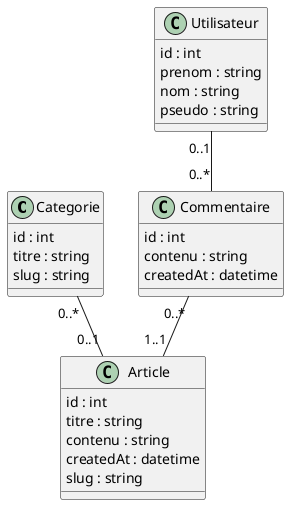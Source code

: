 @startuml

class Categorie {
    id : int
    titre : string
    slug : string
}

class Article {
    id : int
    titre : string
    contenu : string
    createdAt : datetime
    slug : string
}

class Commentaire {
    id : int
    contenu : string
    createdAt : datetime
}

class Utilisateur {
    id : int
    prenom : string
    nom : string
    pseudo : string
}


Categorie "0..*" -- "0..1" Article
Commentaire "0..*" -- "1..1" Article
Utilisateur "0..1" -- "0..*" Commentaire


@enduml
